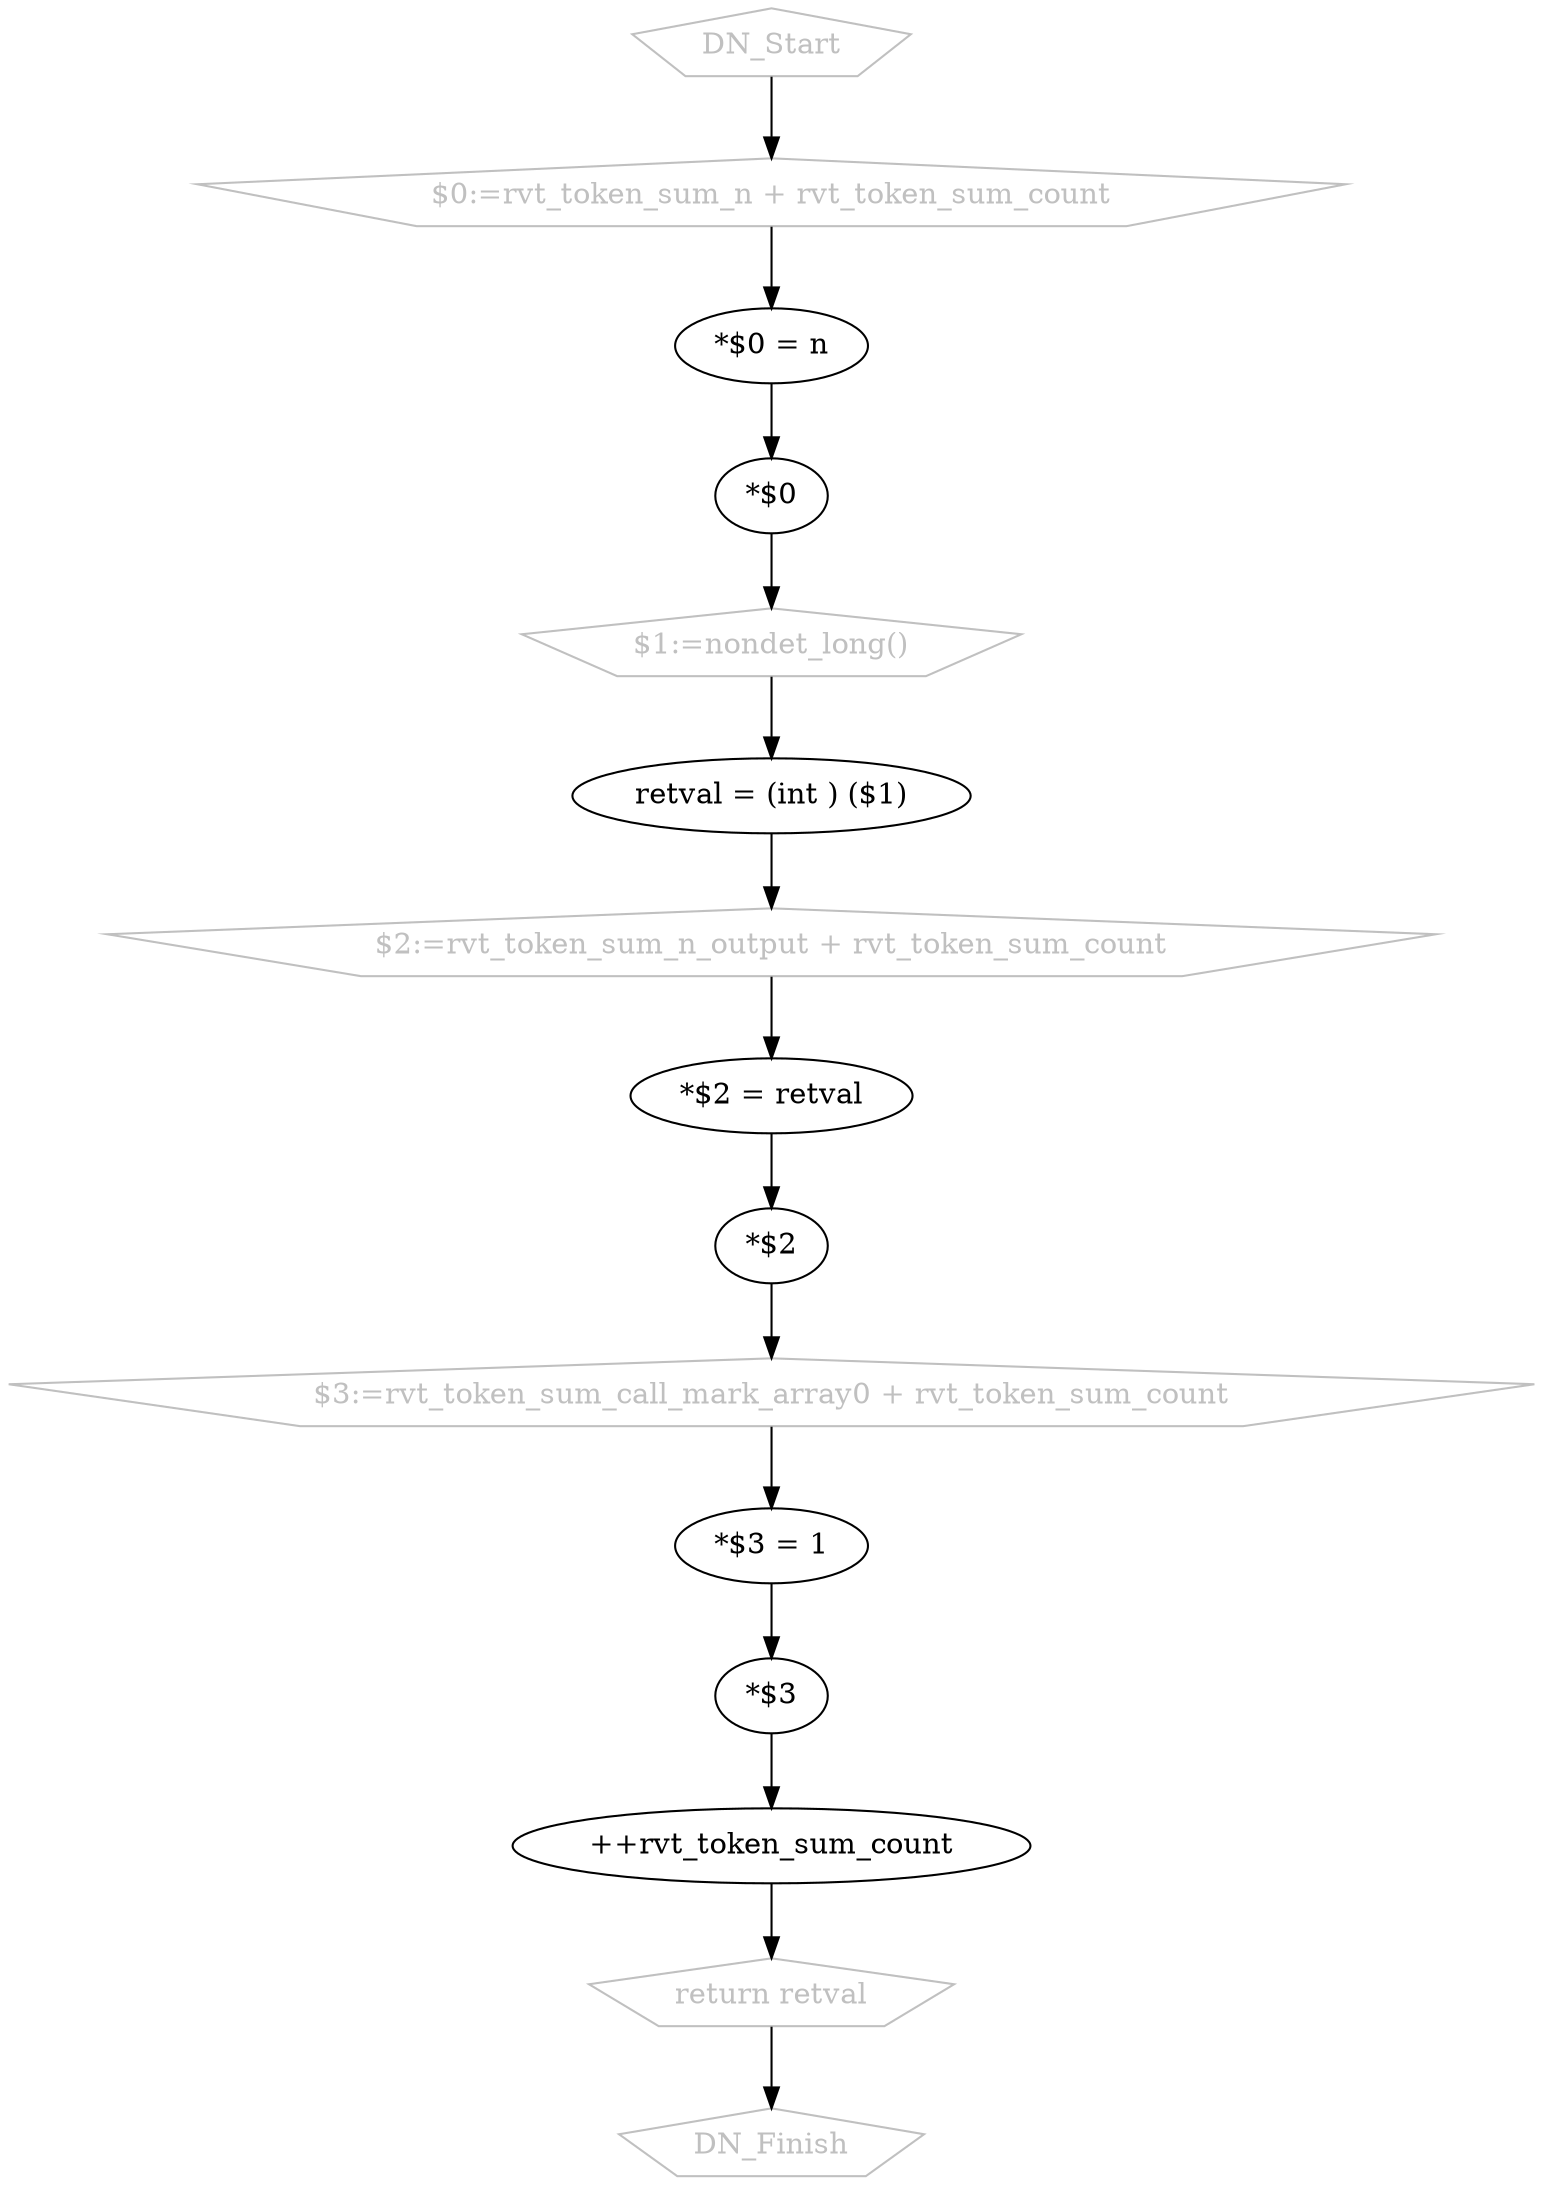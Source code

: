 digraph G{
0 [ label = "DN_Start" , fontcolor = "grey" , shape = "pentagon" , color = "grey" ];
2 [ label = "$0:=rvt_token_sum_n + rvt_token_sum_count" , fontcolor = "grey" , shape = "pentagon" , color = "grey" ];
3 [ label = "*$0 = n" ];
4 [ label = "*$0" ];
5 [ label = "$1:=nondet_long()" , fontcolor = "grey" , shape = "pentagon" , color = "grey" ];
6 [ label = "retval = (int ) ($1)" ];
7 [ label = "$2:=rvt_token_sum_n_output + rvt_token_sum_count" , fontcolor = "grey" , shape = "pentagon" , color = "grey" ];
8 [ label = "*$2 = retval" ];
9 [ label = "*$2" ];
10 [ label = "$3:=rvt_token_sum_call_mark_array0 + rvt_token_sum_count" , fontcolor = "grey" , shape = "pentagon" , color = "grey" ];
11 [ label = "*$3 = 1" ];
12 [ label = "*$3" ];
13 [ label = "++rvt_token_sum_count" ];
14 [ label = "return retval" , fontcolor = "grey" , shape = "pentagon" , color = "grey" ];
15 [ label = "DN_Finish" , fontcolor = "grey" , shape = "pentagon" , color = "grey" ];
0->2;
2->3;
3->4;
4->5;
5->6;
6->7;
7->8;
8->9;
9->10;
10->11;
11->12;
12->13;
13->14;
14->15;
}
